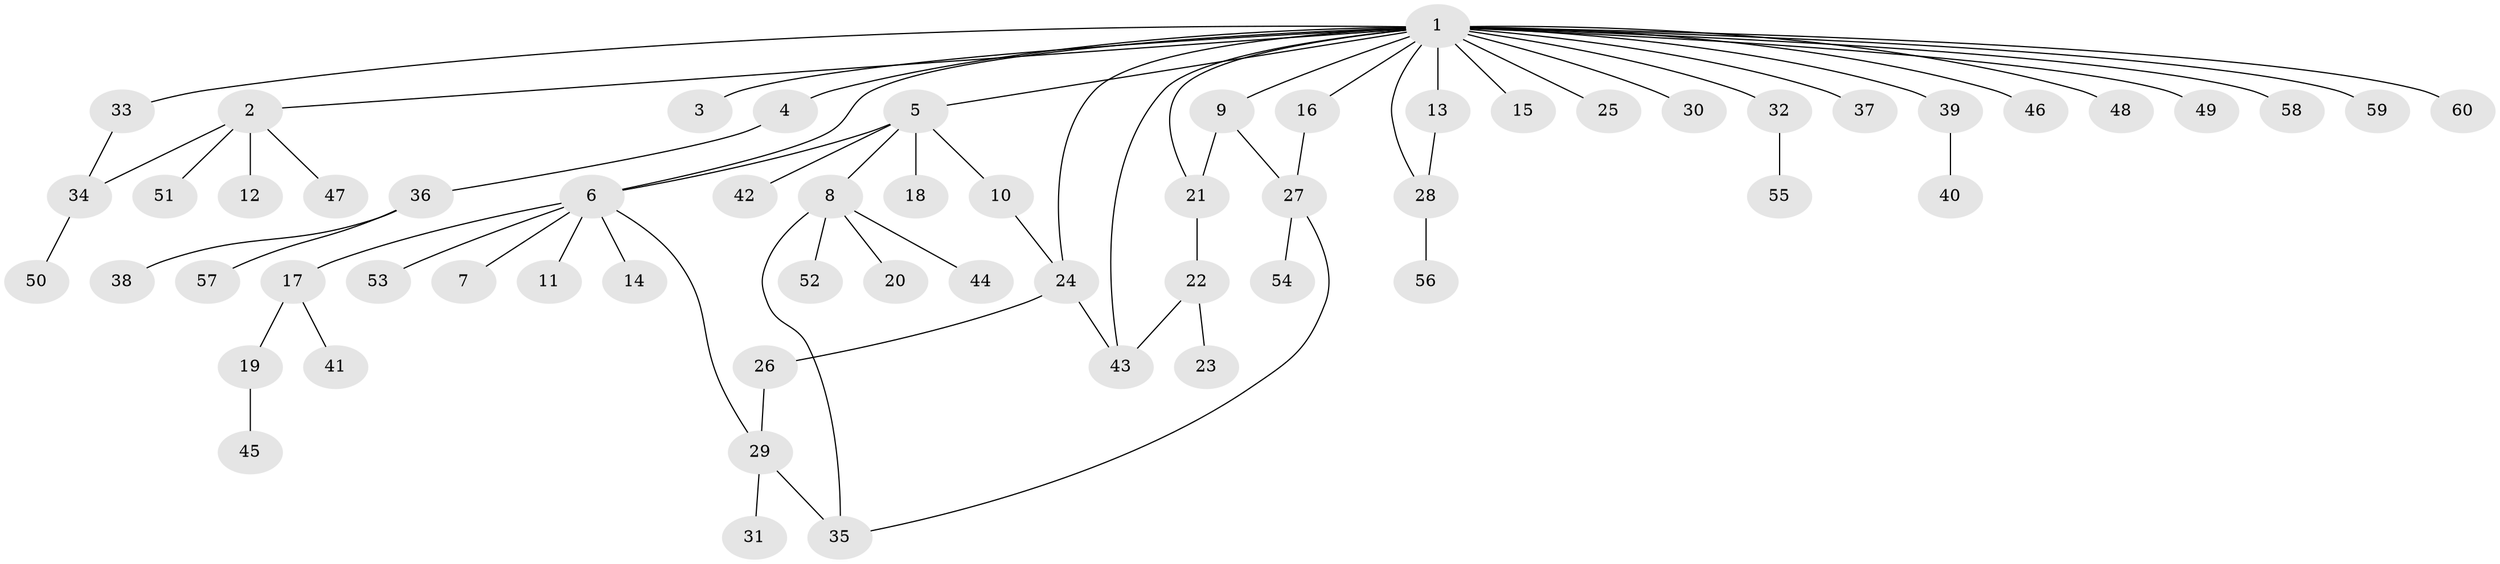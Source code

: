 // Generated by graph-tools (version 1.1) at 2025/35/03/09/25 02:35:21]
// undirected, 60 vertices, 70 edges
graph export_dot {
graph [start="1"]
  node [color=gray90,style=filled];
  1;
  2;
  3;
  4;
  5;
  6;
  7;
  8;
  9;
  10;
  11;
  12;
  13;
  14;
  15;
  16;
  17;
  18;
  19;
  20;
  21;
  22;
  23;
  24;
  25;
  26;
  27;
  28;
  29;
  30;
  31;
  32;
  33;
  34;
  35;
  36;
  37;
  38;
  39;
  40;
  41;
  42;
  43;
  44;
  45;
  46;
  47;
  48;
  49;
  50;
  51;
  52;
  53;
  54;
  55;
  56;
  57;
  58;
  59;
  60;
  1 -- 2;
  1 -- 3;
  1 -- 4;
  1 -- 5;
  1 -- 6;
  1 -- 9;
  1 -- 13;
  1 -- 15;
  1 -- 16;
  1 -- 21;
  1 -- 24;
  1 -- 25;
  1 -- 28;
  1 -- 30;
  1 -- 32;
  1 -- 33;
  1 -- 37;
  1 -- 39;
  1 -- 43;
  1 -- 46;
  1 -- 48;
  1 -- 49;
  1 -- 58;
  1 -- 59;
  1 -- 60;
  2 -- 12;
  2 -- 34;
  2 -- 47;
  2 -- 51;
  4 -- 36;
  5 -- 6;
  5 -- 8;
  5 -- 10;
  5 -- 18;
  5 -- 42;
  6 -- 7;
  6 -- 11;
  6 -- 14;
  6 -- 17;
  6 -- 29;
  6 -- 53;
  8 -- 20;
  8 -- 35;
  8 -- 44;
  8 -- 52;
  9 -- 21;
  9 -- 27;
  10 -- 24;
  13 -- 28;
  16 -- 27;
  17 -- 19;
  17 -- 41;
  19 -- 45;
  21 -- 22;
  22 -- 23;
  22 -- 43;
  24 -- 26;
  24 -- 43;
  26 -- 29;
  27 -- 35;
  27 -- 54;
  28 -- 56;
  29 -- 31;
  29 -- 35;
  32 -- 55;
  33 -- 34;
  34 -- 50;
  36 -- 38;
  36 -- 57;
  39 -- 40;
}
